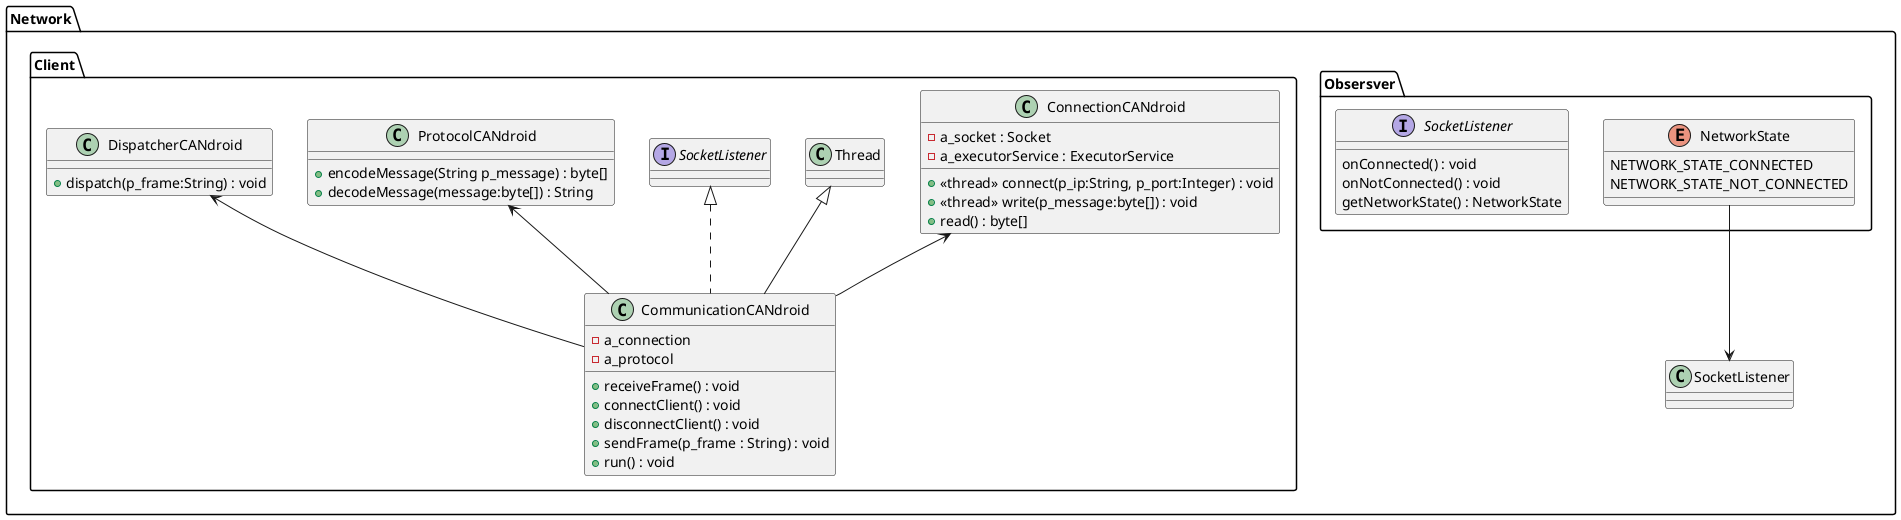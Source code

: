 @startuml
package Network {
package Obsersver {

Enum NetworkState
{
NETWORK_STATE_CONNECTED
NETWORK_STATE_NOT_CONNECTED
}

interface SocketListener
{
onConnected() : void
onNotConnected() : void
getNetworkState() : NetworkState
}
}

package Client {

class ConnectionCANdroid 
{
- a_socket : Socket
- a_executorService : ExecutorService

+ <<thread>> connect(p_ip:String, p_port:Integer) : void
+ <<thread>> write(p_message:byte[]) : void
+ read() : byte[]
}

class CommunicationCANdroid extends Thread implements SocketListener
{
- a_connection
- a_protocol

+ receiveFrame() : void
+ connectClient() : void
+ disconnectClient() : void
+ sendFrame(p_frame : String) : void
+ run() : void
}

class ProtocolCANdroid 
{

+ encodeMessage(String p_message) : byte[]
+ decodeMessage(message:byte[]) : String
}

class DispatcherCANdroid
{
+ dispatch(p_frame:String) : void
}

}
ProtocolCANdroid <-- CommunicationCANdroid
ConnectionCANdroid <-- CommunicationCANdroid
DispatcherCANdroid <-- CommunicationCANdroid
NetworkState --> SocketListener
}


@enduml
